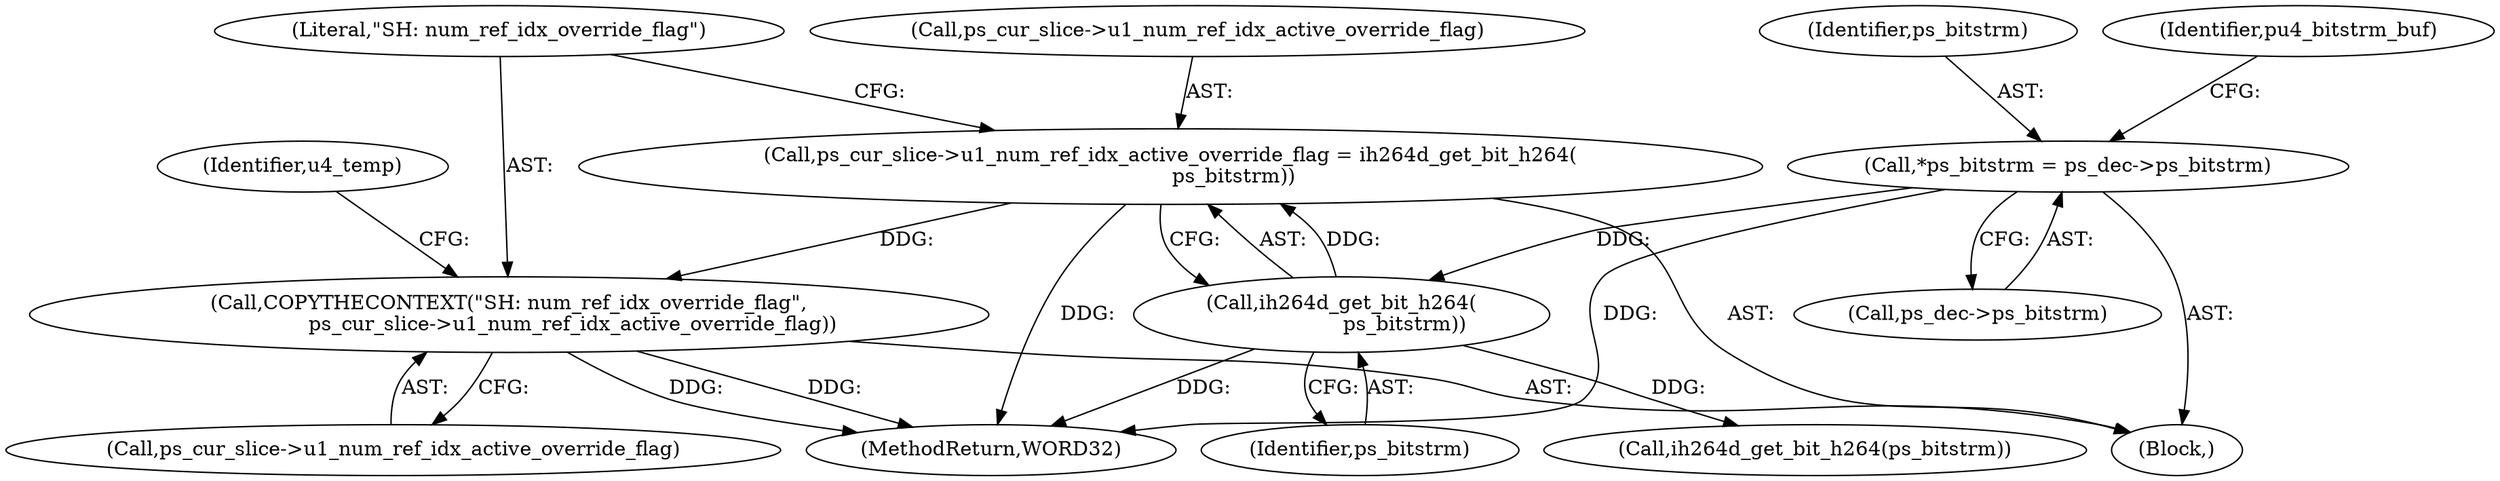 digraph "0_Android_943323f1d9d3dd5c2634deb26cbe72343ca6b3db_2@pointer" {
"1000239" [label="(Call,COPYTHECONTEXT(\"SH: num_ref_idx_override_flag\",\n                    ps_cur_slice->u1_num_ref_idx_active_override_flag))"];
"1000233" [label="(Call,ps_cur_slice->u1_num_ref_idx_active_override_flag = ih264d_get_bit_h264(\n                    ps_bitstrm))"];
"1000237" [label="(Call,ih264d_get_bit_h264(\n                    ps_bitstrm))"];
"1000135" [label="(Call,*ps_bitstrm = ps_dec->ps_bitstrm)"];
"1000121" [label="(Block,)"];
"1000137" [label="(Call,ps_dec->ps_bitstrm)"];
"1000135" [label="(Call,*ps_bitstrm = ps_dec->ps_bitstrm)"];
"1000237" [label="(Call,ih264d_get_bit_h264(\n                    ps_bitstrm))"];
"1000238" [label="(Identifier,ps_bitstrm)"];
"1000233" [label="(Call,ps_cur_slice->u1_num_ref_idx_active_override_flag = ih264d_get_bit_h264(\n                    ps_bitstrm))"];
"1000239" [label="(Call,COPYTHECONTEXT(\"SH: num_ref_idx_override_flag\",\n                    ps_cur_slice->u1_num_ref_idx_active_override_flag))"];
"1000299" [label="(Call,ih264d_get_bit_h264(ps_bitstrm))"];
"1000241" [label="(Call,ps_cur_slice->u1_num_ref_idx_active_override_flag)"];
"1000142" [label="(Identifier,pu4_bitstrm_buf)"];
"1000136" [label="(Identifier,ps_bitstrm)"];
"1000240" [label="(Literal,\"SH: num_ref_idx_override_flag\")"];
"1000234" [label="(Call,ps_cur_slice->u1_num_ref_idx_active_override_flag)"];
"1001025" [label="(MethodReturn,WORD32)"];
"1000245" [label="(Identifier,u4_temp)"];
"1000239" -> "1000121"  [label="AST: "];
"1000239" -> "1000241"  [label="CFG: "];
"1000240" -> "1000239"  [label="AST: "];
"1000241" -> "1000239"  [label="AST: "];
"1000245" -> "1000239"  [label="CFG: "];
"1000239" -> "1001025"  [label="DDG: "];
"1000239" -> "1001025"  [label="DDG: "];
"1000233" -> "1000239"  [label="DDG: "];
"1000233" -> "1000121"  [label="AST: "];
"1000233" -> "1000237"  [label="CFG: "];
"1000234" -> "1000233"  [label="AST: "];
"1000237" -> "1000233"  [label="AST: "];
"1000240" -> "1000233"  [label="CFG: "];
"1000233" -> "1001025"  [label="DDG: "];
"1000237" -> "1000233"  [label="DDG: "];
"1000237" -> "1000238"  [label="CFG: "];
"1000238" -> "1000237"  [label="AST: "];
"1000237" -> "1001025"  [label="DDG: "];
"1000135" -> "1000237"  [label="DDG: "];
"1000237" -> "1000299"  [label="DDG: "];
"1000135" -> "1000121"  [label="AST: "];
"1000135" -> "1000137"  [label="CFG: "];
"1000136" -> "1000135"  [label="AST: "];
"1000137" -> "1000135"  [label="AST: "];
"1000142" -> "1000135"  [label="CFG: "];
"1000135" -> "1001025"  [label="DDG: "];
}
